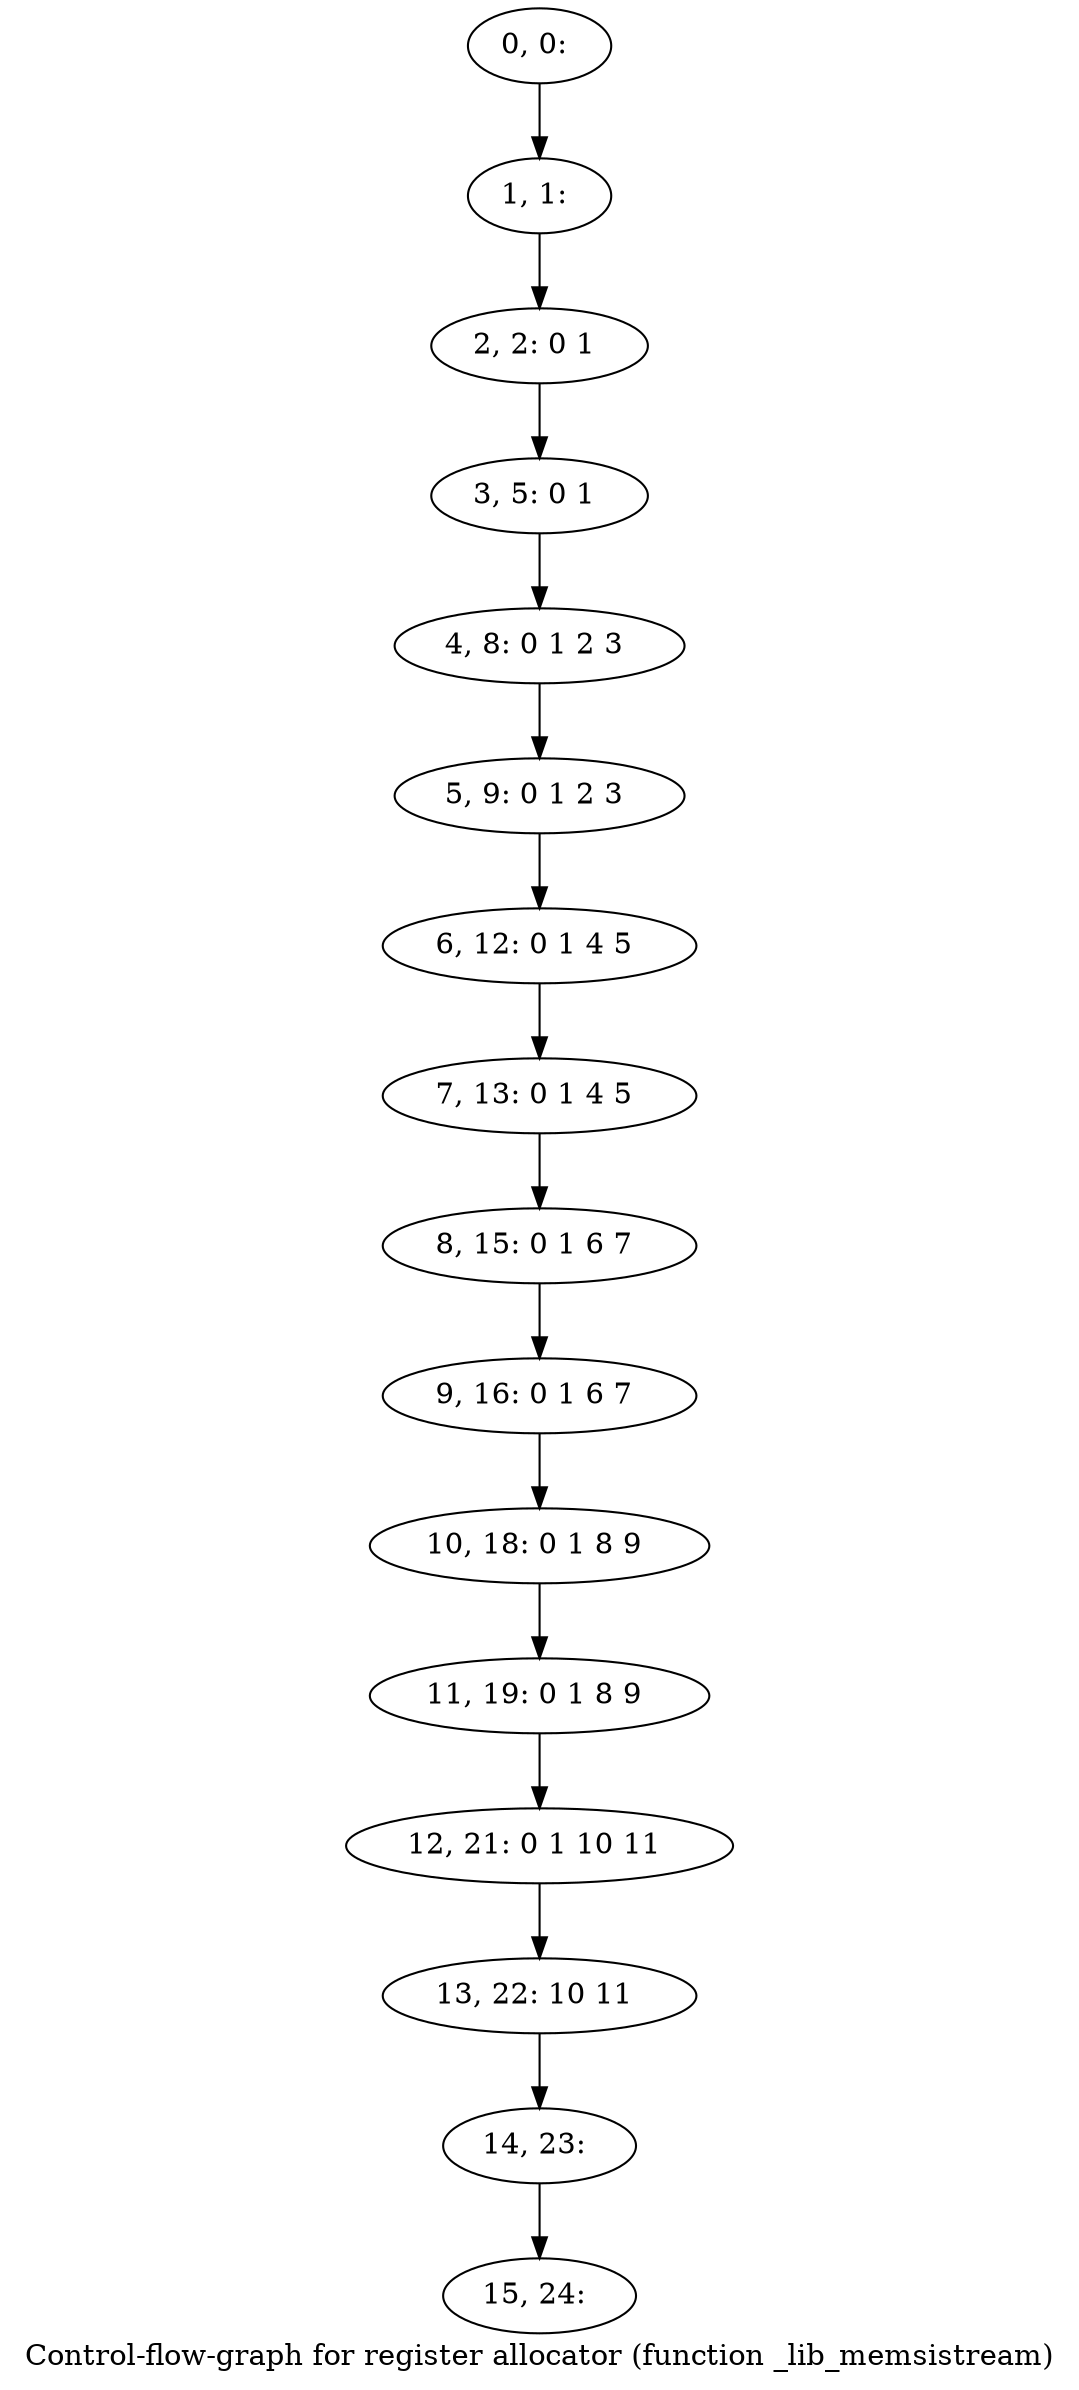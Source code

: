 digraph G {
graph [label="Control-flow-graph for register allocator (function _lib_memsistream)"]
0[label="0, 0: "];
1[label="1, 1: "];
2[label="2, 2: 0 1 "];
3[label="3, 5: 0 1 "];
4[label="4, 8: 0 1 2 3 "];
5[label="5, 9: 0 1 2 3 "];
6[label="6, 12: 0 1 4 5 "];
7[label="7, 13: 0 1 4 5 "];
8[label="8, 15: 0 1 6 7 "];
9[label="9, 16: 0 1 6 7 "];
10[label="10, 18: 0 1 8 9 "];
11[label="11, 19: 0 1 8 9 "];
12[label="12, 21: 0 1 10 11 "];
13[label="13, 22: 10 11 "];
14[label="14, 23: "];
15[label="15, 24: "];
0->1 ;
1->2 ;
2->3 ;
3->4 ;
4->5 ;
5->6 ;
6->7 ;
7->8 ;
8->9 ;
9->10 ;
10->11 ;
11->12 ;
12->13 ;
13->14 ;
14->15 ;
}
